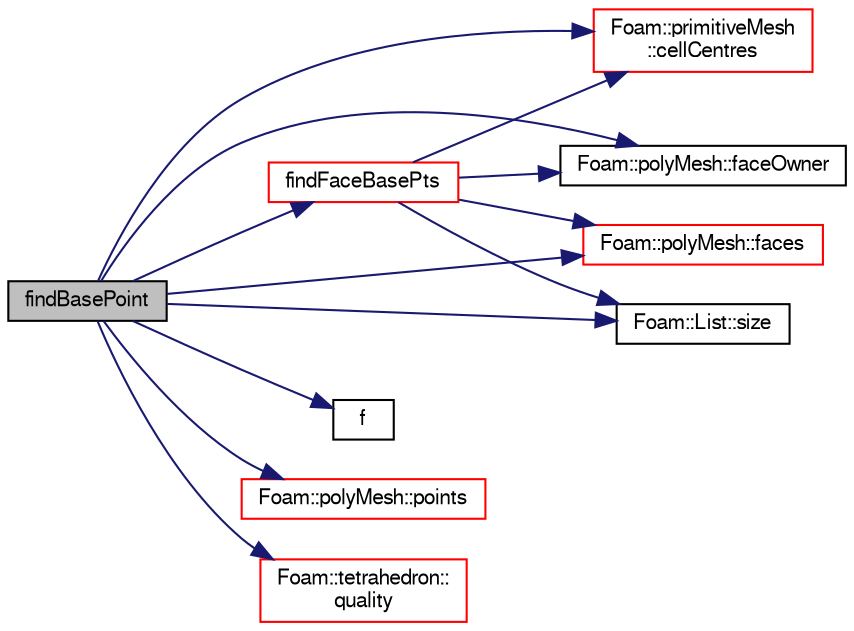 digraph "findBasePoint"
{
  bgcolor="transparent";
  edge [fontname="FreeSans",fontsize="10",labelfontname="FreeSans",labelfontsize="10"];
  node [fontname="FreeSans",fontsize="10",shape=record];
  rankdir="LR";
  Node222 [label="findBasePoint",height=0.2,width=0.4,color="black", fillcolor="grey75", style="filled", fontcolor="black"];
  Node222 -> Node223 [color="midnightblue",fontsize="10",style="solid",fontname="FreeSans"];
  Node223 [label="Foam::primitiveMesh\l::cellCentres",height=0.2,width=0.4,color="red",URL="$a27530.html#a7300aee2989c6ec70e39436816461902"];
  Node222 -> Node278 [color="midnightblue",fontsize="10",style="solid",fontname="FreeSans"];
  Node278 [label="f",height=0.2,width=0.4,color="black",URL="$a17900.html#a888be93833ac7a23170555c69c690288"];
  Node222 -> Node284 [color="midnightblue",fontsize="10",style="solid",fontname="FreeSans"];
  Node284 [label="Foam::polyMesh::faceOwner",height=0.2,width=0.4,color="black",URL="$a27410.html#a57752b49bfee23ca1944c3fb0493974f",tooltip="Return face owner. "];
  Node222 -> Node285 [color="midnightblue",fontsize="10",style="solid",fontname="FreeSans"];
  Node285 [label="Foam::polyMesh::faces",height=0.2,width=0.4,color="red",URL="$a27410.html#a431c0a24765f0bb6d32f6a03ce0e9b57",tooltip="Return raw faces. "];
  Node222 -> Node286 [color="midnightblue",fontsize="10",style="solid",fontname="FreeSans"];
  Node286 [label="findFaceBasePts",height=0.2,width=0.4,color="red",URL="$a27418.html#a3336759b0c761efa929d4adf95831754",tooltip="Find a suitable base point for each face for decomposition. "];
  Node286 -> Node284 [color="midnightblue",fontsize="10",style="solid",fontname="FreeSans"];
  Node286 -> Node223 [color="midnightblue",fontsize="10",style="solid",fontname="FreeSans"];
  Node286 -> Node285 [color="midnightblue",fontsize="10",style="solid",fontname="FreeSans"];
  Node286 -> Node280 [color="midnightblue",fontsize="10",style="solid",fontname="FreeSans"];
  Node280 [label="Foam::List::size",height=0.2,width=0.4,color="black",URL="$a25694.html#a8a5f6fa29bd4b500caf186f60245b384",tooltip="Override size to be inconsistent with allocated storage. "];
  Node222 -> Node293 [color="midnightblue",fontsize="10",style="solid",fontname="FreeSans"];
  Node293 [label="Foam::polyMesh::points",height=0.2,width=0.4,color="red",URL="$a27410.html#ac44123fc1265297c41a43c3b62fdb4c2",tooltip="Return raw points. "];
  Node222 -> Node328 [color="midnightblue",fontsize="10",style="solid",fontname="FreeSans"];
  Node328 [label="Foam::tetrahedron::\lquality",height=0.2,width=0.4,color="red",URL="$a27586.html#ae80c3d154fae380e1f49e4c032d8a981",tooltip="Return quality: Ratio of tetrahedron and circum-sphere. "];
  Node222 -> Node280 [color="midnightblue",fontsize="10",style="solid",fontname="FreeSans"];
}
